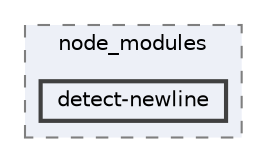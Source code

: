 digraph "pkiclassroomrescheduler/src/main/frontend/node_modules/detect-newline"
{
 // LATEX_PDF_SIZE
  bgcolor="transparent";
  edge [fontname=Helvetica,fontsize=10,labelfontname=Helvetica,labelfontsize=10];
  node [fontname=Helvetica,fontsize=10,shape=box,height=0.2,width=0.4];
  compound=true
  subgraph clusterdir_72953eda66ccb3a2722c28e1c3e6c23b {
    graph [ bgcolor="#edf0f7", pencolor="grey50", label="node_modules", fontname=Helvetica,fontsize=10 style="filled,dashed", URL="dir_72953eda66ccb3a2722c28e1c3e6c23b.html",tooltip=""]
  dir_3cce708f7a41786c480788ebdd7c0576 [label="detect-newline", fillcolor="#edf0f7", color="grey25", style="filled,bold", URL="dir_3cce708f7a41786c480788ebdd7c0576.html",tooltip=""];
  }
}
